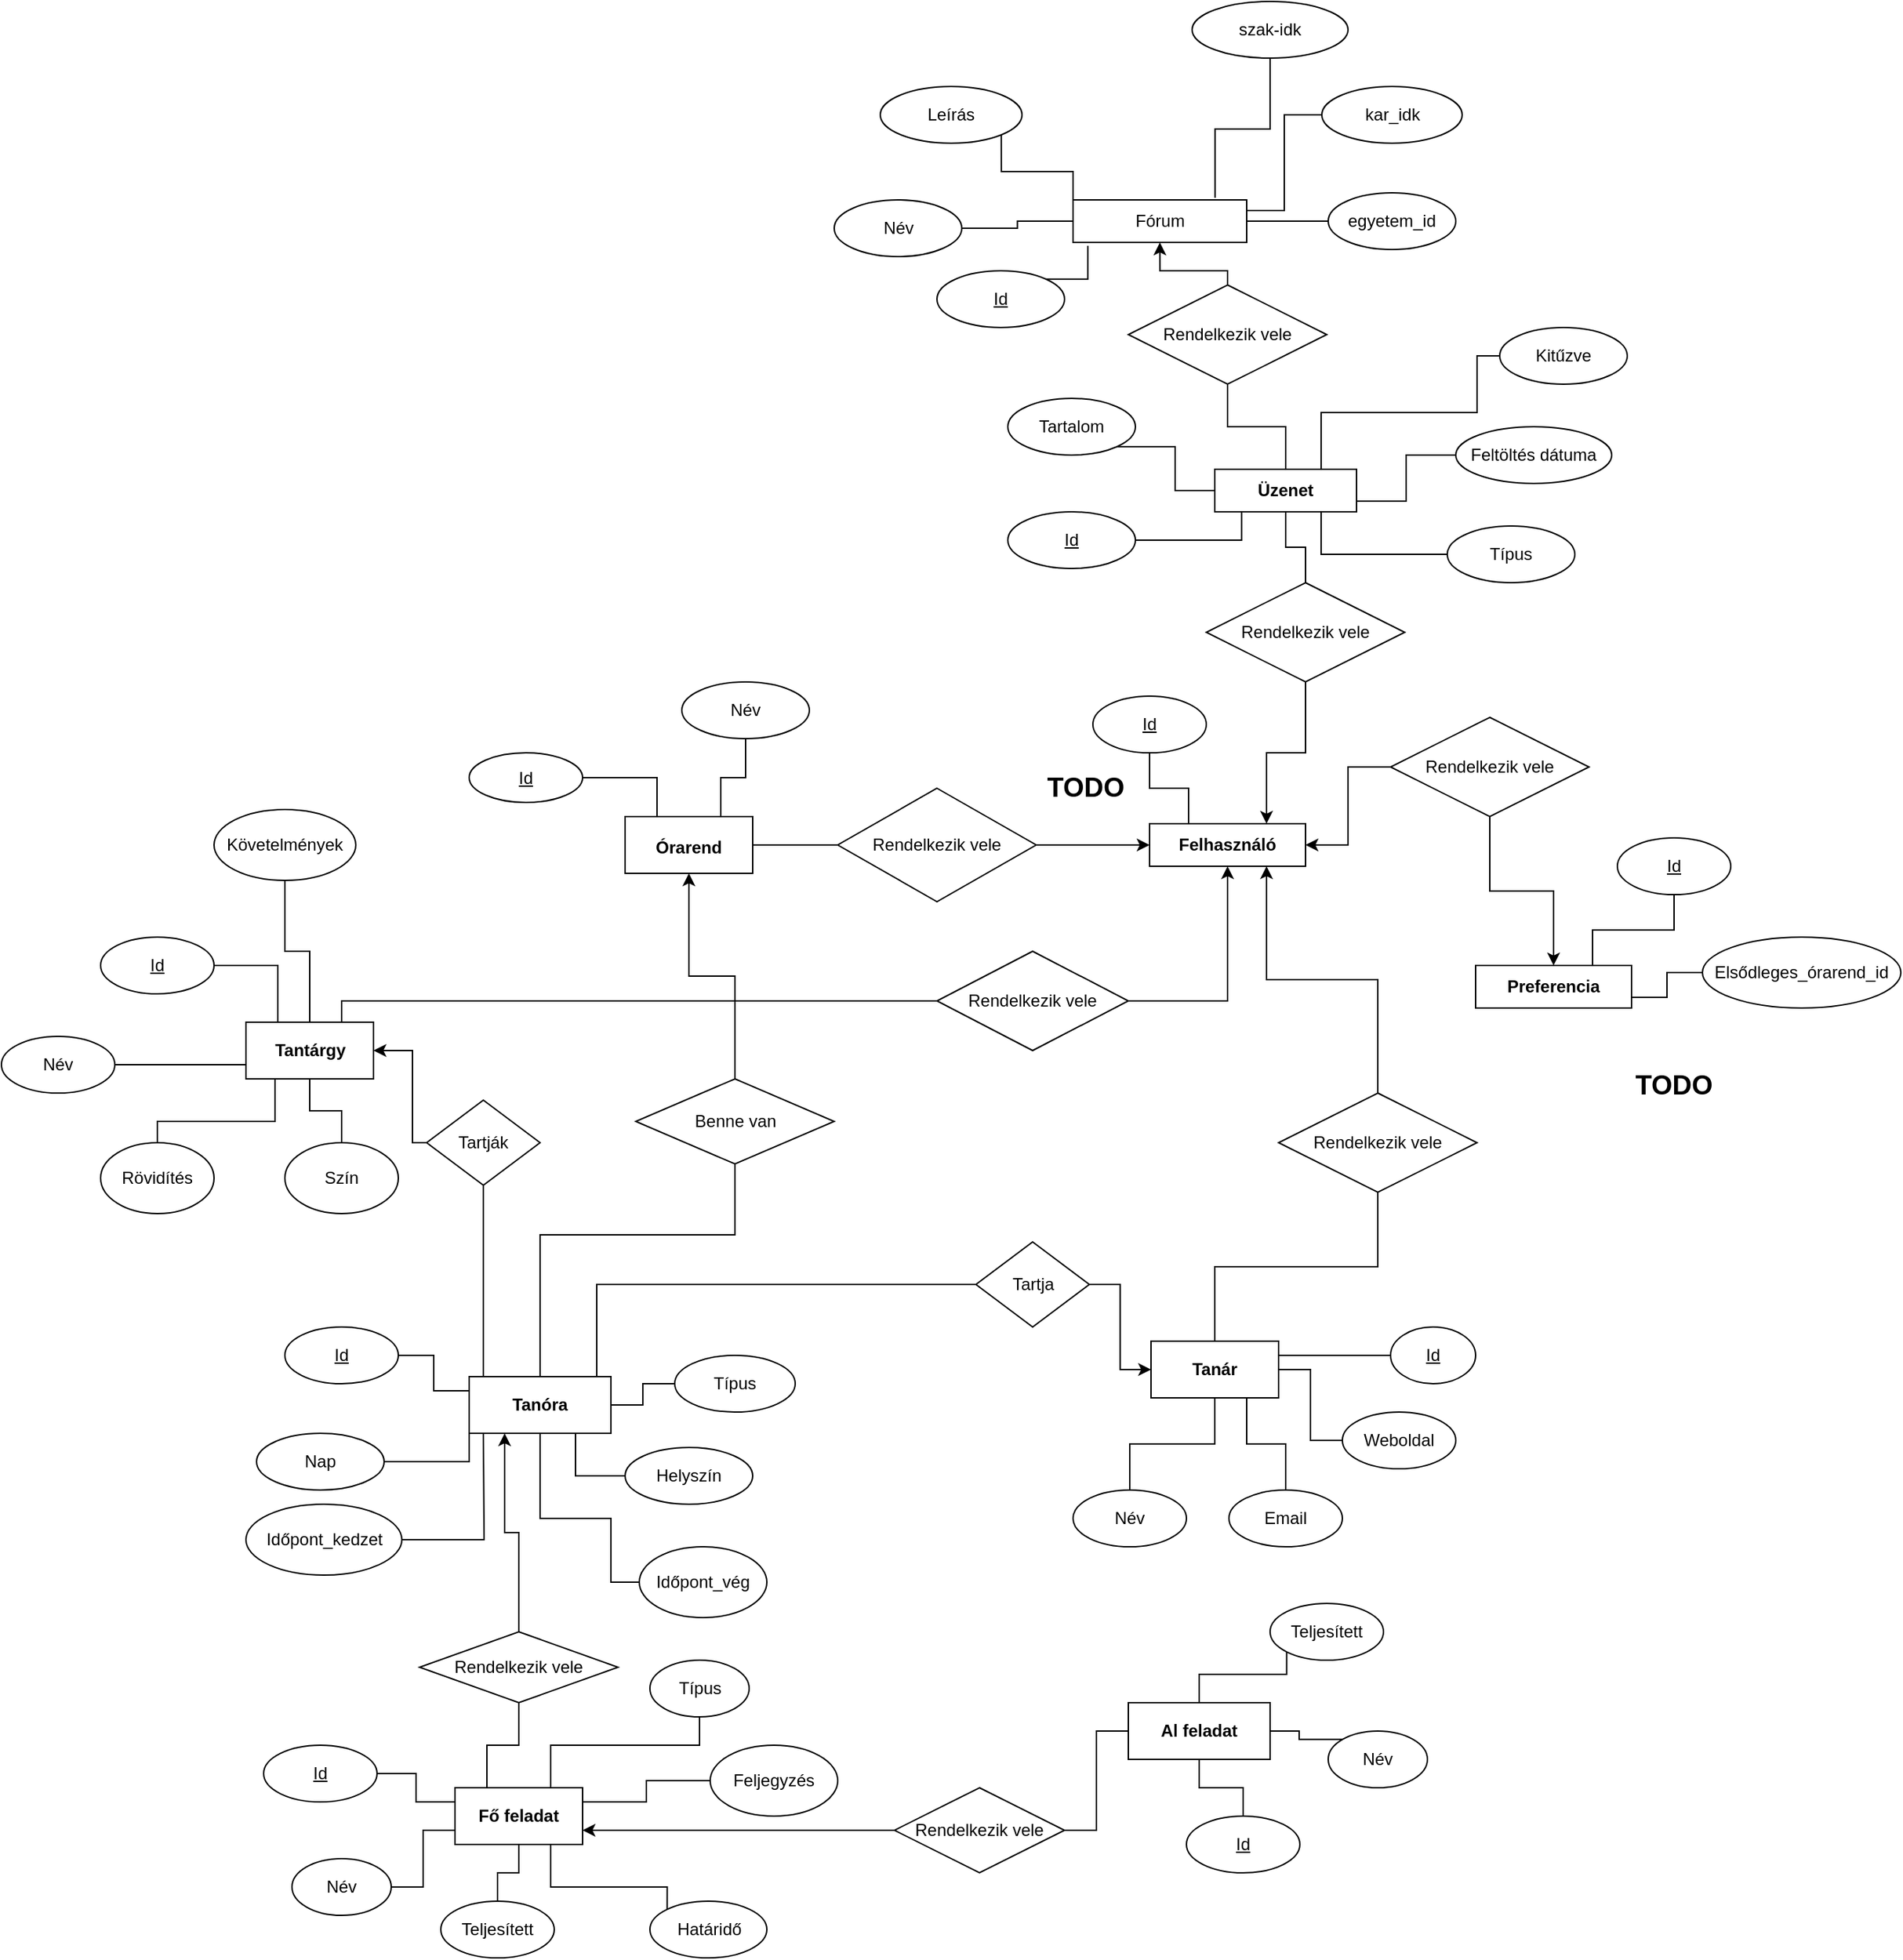 <mxfile version="20.8.21" type="device"><diagram id="lyQr6ajolO1HlflGnG5a" name="Page-1"><mxGraphModel dx="2048" dy="1798" grid="1" gridSize="10" guides="1" tooltips="1" connect="1" arrows="1" fold="1" page="1" pageScale="1" pageWidth="827" pageHeight="1169" math="0" shadow="0"><root><mxCell id="0"/><mxCell id="1" parent="0"/><mxCell id="1t0aDEcXRBmv8bOYkCO9-1" value="&lt;b&gt;Felhasználó&lt;/b&gt;" style="rounded=0;whiteSpace=wrap;html=1;" parent="1" vertex="1"><mxGeometry x="580" y="170" width="110" height="30" as="geometry"/></mxCell><mxCell id="1t0aDEcXRBmv8bOYkCO9-3" style="edgeStyle=orthogonalEdgeStyle;rounded=0;orthogonalLoop=1;jettySize=auto;html=1;entryX=0.25;entryY=0;entryDx=0;entryDy=0;endArrow=none;endFill=0;" parent="1" source="1t0aDEcXRBmv8bOYkCO9-2" target="1t0aDEcXRBmv8bOYkCO9-1" edge="1"><mxGeometry relative="1" as="geometry"/></mxCell><mxCell id="1t0aDEcXRBmv8bOYkCO9-2" value="&lt;u&gt;Id&lt;/u&gt;" style="ellipse;whiteSpace=wrap;html=1;" parent="1" vertex="1"><mxGeometry x="540" y="80" width="80" height="40" as="geometry"/></mxCell><mxCell id="1t0aDEcXRBmv8bOYkCO9-4" value="&lt;font style=&quot;font-size: 19px&quot;&gt;&lt;b&gt;TODO&lt;/b&gt;&lt;/font&gt;" style="text;html=1;strokeColor=none;fillColor=none;align=center;verticalAlign=middle;whiteSpace=wrap;rounded=0;" parent="1" vertex="1"><mxGeometry x="505" y="130" width="60" height="30" as="geometry"/></mxCell><mxCell id="1t0aDEcXRBmv8bOYkCO9-13" style="edgeStyle=orthogonalEdgeStyle;rounded=0;orthogonalLoop=1;jettySize=auto;html=1;entryX=0;entryY=0.5;entryDx=0;entryDy=0;fontSize=12;endArrow=none;endFill=0;" parent="1" source="1t0aDEcXRBmv8bOYkCO9-5" target="1t0aDEcXRBmv8bOYkCO9-9" edge="1"><mxGeometry relative="1" as="geometry"/></mxCell><mxCell id="1t0aDEcXRBmv8bOYkCO9-5" value="&lt;font style=&quot;font-size: 12px&quot;&gt;&lt;b&gt;Órarend&lt;/b&gt;&lt;/font&gt;" style="rounded=0;whiteSpace=wrap;html=1;fontSize=19;" parent="1" vertex="1"><mxGeometry x="210" y="165" width="90" height="40" as="geometry"/></mxCell><mxCell id="1t0aDEcXRBmv8bOYkCO9-11" style="edgeStyle=orthogonalEdgeStyle;rounded=0;orthogonalLoop=1;jettySize=auto;html=1;entryX=0.25;entryY=0;entryDx=0;entryDy=0;fontSize=12;endArrow=none;endFill=0;" parent="1" source="1t0aDEcXRBmv8bOYkCO9-6" target="1t0aDEcXRBmv8bOYkCO9-5" edge="1"><mxGeometry relative="1" as="geometry"/></mxCell><mxCell id="1t0aDEcXRBmv8bOYkCO9-6" value="&lt;u&gt;Id&lt;/u&gt;" style="ellipse;whiteSpace=wrap;html=1;fontSize=12;" parent="1" vertex="1"><mxGeometry x="100" y="120" width="80" height="35" as="geometry"/></mxCell><mxCell id="1t0aDEcXRBmv8bOYkCO9-12" style="edgeStyle=orthogonalEdgeStyle;rounded=0;orthogonalLoop=1;jettySize=auto;html=1;entryX=0.75;entryY=0;entryDx=0;entryDy=0;fontSize=12;endArrow=none;endFill=0;" parent="1" source="1t0aDEcXRBmv8bOYkCO9-7" target="1t0aDEcXRBmv8bOYkCO9-5" edge="1"><mxGeometry relative="1" as="geometry"/></mxCell><mxCell id="1t0aDEcXRBmv8bOYkCO9-7" value="Név" style="ellipse;whiteSpace=wrap;html=1;fontSize=12;" parent="1" vertex="1"><mxGeometry x="250" y="70" width="90" height="40" as="geometry"/></mxCell><mxCell id="1t0aDEcXRBmv8bOYkCO9-14" style="edgeStyle=orthogonalEdgeStyle;rounded=0;orthogonalLoop=1;jettySize=auto;html=1;entryX=0;entryY=0.5;entryDx=0;entryDy=0;fontSize=12;endArrow=classic;endFill=1;" parent="1" source="1t0aDEcXRBmv8bOYkCO9-9" target="1t0aDEcXRBmv8bOYkCO9-1" edge="1"><mxGeometry relative="1" as="geometry"/></mxCell><mxCell id="1t0aDEcXRBmv8bOYkCO9-9" value="Rendelkezik vele" style="rhombus;whiteSpace=wrap;html=1;fontSize=12;" parent="1" vertex="1"><mxGeometry x="360" y="145" width="140" height="80" as="geometry"/></mxCell><mxCell id="1t0aDEcXRBmv8bOYkCO9-15" value="&lt;b&gt;Preferencia&lt;/b&gt;" style="rounded=0;whiteSpace=wrap;html=1;fontSize=12;" parent="1" vertex="1"><mxGeometry x="810" y="270" width="110" height="30" as="geometry"/></mxCell><mxCell id="1t0aDEcXRBmv8bOYkCO9-19" style="edgeStyle=orthogonalEdgeStyle;rounded=0;orthogonalLoop=1;jettySize=auto;html=1;entryX=1;entryY=0.75;entryDx=0;entryDy=0;fontSize=12;endArrow=none;endFill=0;" parent="1" source="1t0aDEcXRBmv8bOYkCO9-16" target="1t0aDEcXRBmv8bOYkCO9-15" edge="1"><mxGeometry relative="1" as="geometry"/></mxCell><mxCell id="1t0aDEcXRBmv8bOYkCO9-16" value="Elsődleges_órarend_id" style="ellipse;whiteSpace=wrap;html=1;fontSize=12;" parent="1" vertex="1"><mxGeometry x="970" y="250" width="140" height="50" as="geometry"/></mxCell><mxCell id="1t0aDEcXRBmv8bOYkCO9-17" value="&lt;font style=&quot;font-size: 19px&quot;&gt;&lt;b&gt;TODO&lt;/b&gt;&lt;/font&gt;" style="text;html=1;strokeColor=none;fillColor=none;align=center;verticalAlign=middle;whiteSpace=wrap;rounded=0;" parent="1" vertex="1"><mxGeometry x="920" y="340" width="60" height="30" as="geometry"/></mxCell><mxCell id="1t0aDEcXRBmv8bOYkCO9-20" style="edgeStyle=orthogonalEdgeStyle;rounded=0;orthogonalLoop=1;jettySize=auto;html=1;entryX=1;entryY=0.5;entryDx=0;entryDy=0;fontSize=12;endArrow=classic;endFill=1;" parent="1" source="1t0aDEcXRBmv8bOYkCO9-18" target="1t0aDEcXRBmv8bOYkCO9-1" edge="1"><mxGeometry relative="1" as="geometry"/></mxCell><mxCell id="1t0aDEcXRBmv8bOYkCO9-21" style="edgeStyle=orthogonalEdgeStyle;rounded=0;orthogonalLoop=1;jettySize=auto;html=1;fontSize=12;endArrow=classic;endFill=1;" parent="1" source="1t0aDEcXRBmv8bOYkCO9-18" target="1t0aDEcXRBmv8bOYkCO9-15" edge="1"><mxGeometry relative="1" as="geometry"/></mxCell><mxCell id="1t0aDEcXRBmv8bOYkCO9-18" value="Rendelkezik vele" style="rhombus;whiteSpace=wrap;html=1;fontSize=12;" parent="1" vertex="1"><mxGeometry x="750" y="95" width="140" height="70" as="geometry"/></mxCell><mxCell id="1t0aDEcXRBmv8bOYkCO9-34" style="edgeStyle=orthogonalEdgeStyle;rounded=0;orthogonalLoop=1;jettySize=auto;html=1;entryX=0;entryY=0.5;entryDx=0;entryDy=0;fontSize=12;endArrow=none;endFill=0;exitX=0.75;exitY=0;exitDx=0;exitDy=0;" parent="1" source="1t0aDEcXRBmv8bOYkCO9-22" target="1t0aDEcXRBmv8bOYkCO9-33" edge="1"><mxGeometry relative="1" as="geometry"><Array as="points"><mxPoint x="10" y="295"/></Array></mxGeometry></mxCell><mxCell id="1t0aDEcXRBmv8bOYkCO9-22" value="&lt;b&gt;Tantárgy&lt;/b&gt;" style="rounded=0;whiteSpace=wrap;html=1;fontSize=12;" parent="1" vertex="1"><mxGeometry x="-57.5" y="310" width="90" height="40" as="geometry"/></mxCell><mxCell id="1t0aDEcXRBmv8bOYkCO9-32" style="edgeStyle=orthogonalEdgeStyle;rounded=0;orthogonalLoop=1;jettySize=auto;html=1;entryX=0.25;entryY=0;entryDx=0;entryDy=0;fontSize=12;endArrow=none;endFill=0;" parent="1" source="1t0aDEcXRBmv8bOYkCO9-23" target="1t0aDEcXRBmv8bOYkCO9-22" edge="1"><mxGeometry relative="1" as="geometry"/></mxCell><mxCell id="1t0aDEcXRBmv8bOYkCO9-23" value="&lt;u&gt;Id&lt;/u&gt;" style="ellipse;whiteSpace=wrap;html=1;fontSize=12;" parent="1" vertex="1"><mxGeometry x="-160" y="250" width="80" height="40" as="geometry"/></mxCell><mxCell id="1t0aDEcXRBmv8bOYkCO9-25" style="edgeStyle=orthogonalEdgeStyle;rounded=0;orthogonalLoop=1;jettySize=auto;html=1;entryX=0.75;entryY=0;entryDx=0;entryDy=0;fontSize=12;endArrow=none;endFill=0;" parent="1" source="1t0aDEcXRBmv8bOYkCO9-24" target="1t0aDEcXRBmv8bOYkCO9-15" edge="1"><mxGeometry relative="1" as="geometry"/></mxCell><mxCell id="1t0aDEcXRBmv8bOYkCO9-24" value="&lt;u&gt;Id&lt;/u&gt;" style="ellipse;whiteSpace=wrap;html=1;fontSize=12;" parent="1" vertex="1"><mxGeometry x="910" y="180" width="80" height="40" as="geometry"/></mxCell><mxCell id="1t0aDEcXRBmv8bOYkCO9-31" style="edgeStyle=orthogonalEdgeStyle;rounded=0;orthogonalLoop=1;jettySize=auto;html=1;entryX=0;entryY=0.75;entryDx=0;entryDy=0;fontSize=12;endArrow=none;endFill=0;" parent="1" source="1t0aDEcXRBmv8bOYkCO9-26" target="1t0aDEcXRBmv8bOYkCO9-22" edge="1"><mxGeometry relative="1" as="geometry"/></mxCell><mxCell id="1t0aDEcXRBmv8bOYkCO9-26" value="Név" style="ellipse;whiteSpace=wrap;html=1;fontSize=12;" parent="1" vertex="1"><mxGeometry x="-230" y="320" width="80" height="40" as="geometry"/></mxCell><mxCell id="1t0aDEcXRBmv8bOYkCO9-30" style="edgeStyle=orthogonalEdgeStyle;rounded=0;orthogonalLoop=1;jettySize=auto;html=1;entryX=0.25;entryY=1;entryDx=0;entryDy=0;fontSize=12;endArrow=none;endFill=0;" parent="1" source="1t0aDEcXRBmv8bOYkCO9-27" target="1t0aDEcXRBmv8bOYkCO9-22" edge="1"><mxGeometry relative="1" as="geometry"><Array as="points"><mxPoint x="-37" y="380"/></Array></mxGeometry></mxCell><mxCell id="1t0aDEcXRBmv8bOYkCO9-27" value="Rövidítés" style="ellipse;whiteSpace=wrap;html=1;fontSize=12;" parent="1" vertex="1"><mxGeometry x="-160" y="395" width="80" height="50" as="geometry"/></mxCell><mxCell id="1t0aDEcXRBmv8bOYkCO9-29" style="edgeStyle=orthogonalEdgeStyle;rounded=0;orthogonalLoop=1;jettySize=auto;html=1;entryX=0.5;entryY=1;entryDx=0;entryDy=0;fontSize=12;endArrow=none;endFill=0;" parent="1" source="1t0aDEcXRBmv8bOYkCO9-28" target="1t0aDEcXRBmv8bOYkCO9-22" edge="1"><mxGeometry relative="1" as="geometry"/></mxCell><mxCell id="1t0aDEcXRBmv8bOYkCO9-28" value="Szín" style="ellipse;whiteSpace=wrap;html=1;fontSize=12;" parent="1" vertex="1"><mxGeometry x="-30" y="395" width="80" height="50" as="geometry"/></mxCell><mxCell id="1t0aDEcXRBmv8bOYkCO9-35" style="edgeStyle=orthogonalEdgeStyle;rounded=0;orthogonalLoop=1;jettySize=auto;html=1;entryX=0.5;entryY=1;entryDx=0;entryDy=0;fontSize=12;endArrow=classic;endFill=1;" parent="1" source="1t0aDEcXRBmv8bOYkCO9-33" target="1t0aDEcXRBmv8bOYkCO9-1" edge="1"><mxGeometry relative="1" as="geometry"/></mxCell><mxCell id="1t0aDEcXRBmv8bOYkCO9-33" value="Rendelkezik vele" style="rhombus;whiteSpace=wrap;html=1;fontSize=12;" parent="1" vertex="1"><mxGeometry x="430" y="260" width="135" height="70" as="geometry"/></mxCell><mxCell id="1t0aDEcXRBmv8bOYkCO9-36" value="&lt;b&gt;Tanár&lt;/b&gt;" style="rounded=0;whiteSpace=wrap;html=1;fontSize=12;" parent="1" vertex="1"><mxGeometry x="581" y="535" width="90" height="40" as="geometry"/></mxCell><mxCell id="1t0aDEcXRBmv8bOYkCO9-45" style="edgeStyle=orthogonalEdgeStyle;rounded=0;orthogonalLoop=1;jettySize=auto;html=1;entryX=1;entryY=0.25;entryDx=0;entryDy=0;fontSize=12;endArrow=none;endFill=0;exitX=0;exitY=0.5;exitDx=0;exitDy=0;" parent="1" source="1t0aDEcXRBmv8bOYkCO9-37" target="1t0aDEcXRBmv8bOYkCO9-36" edge="1"><mxGeometry relative="1" as="geometry"><Array as="points"><mxPoint x="750" y="545"/></Array></mxGeometry></mxCell><mxCell id="1t0aDEcXRBmv8bOYkCO9-37" value="&lt;u&gt;Id&lt;/u&gt;" style="ellipse;whiteSpace=wrap;html=1;fontSize=12;" parent="1" vertex="1"><mxGeometry x="750" y="525" width="60" height="40" as="geometry"/></mxCell><mxCell id="1t0aDEcXRBmv8bOYkCO9-38" style="edgeStyle=orthogonalEdgeStyle;rounded=0;orthogonalLoop=1;jettySize=auto;html=1;exitX=0.5;exitY=1;exitDx=0;exitDy=0;fontSize=12;endArrow=none;endFill=0;" parent="1" source="1t0aDEcXRBmv8bOYkCO9-37" target="1t0aDEcXRBmv8bOYkCO9-37" edge="1"><mxGeometry relative="1" as="geometry"/></mxCell><mxCell id="1t0aDEcXRBmv8bOYkCO9-44" style="edgeStyle=orthogonalEdgeStyle;rounded=0;orthogonalLoop=1;jettySize=auto;html=1;entryX=0.5;entryY=1;entryDx=0;entryDy=0;fontSize=12;endArrow=none;endFill=0;" parent="1" source="1t0aDEcXRBmv8bOYkCO9-39" target="1t0aDEcXRBmv8bOYkCO9-36" edge="1"><mxGeometry relative="1" as="geometry"/></mxCell><mxCell id="1t0aDEcXRBmv8bOYkCO9-39" value="Név" style="ellipse;whiteSpace=wrap;html=1;fontSize=12;" parent="1" vertex="1"><mxGeometry x="526" y="640" width="80" height="40" as="geometry"/></mxCell><mxCell id="1t0aDEcXRBmv8bOYkCO9-43" style="edgeStyle=orthogonalEdgeStyle;rounded=0;orthogonalLoop=1;jettySize=auto;html=1;entryX=0.75;entryY=1;entryDx=0;entryDy=0;fontSize=12;endArrow=none;endFill=0;" parent="1" source="1t0aDEcXRBmv8bOYkCO9-40" target="1t0aDEcXRBmv8bOYkCO9-36" edge="1"><mxGeometry relative="1" as="geometry"/></mxCell><mxCell id="1t0aDEcXRBmv8bOYkCO9-40" value="Email" style="ellipse;whiteSpace=wrap;html=1;fontSize=12;" parent="1" vertex="1"><mxGeometry x="636" y="640" width="80" height="40" as="geometry"/></mxCell><mxCell id="1t0aDEcXRBmv8bOYkCO9-42" style="edgeStyle=orthogonalEdgeStyle;rounded=0;orthogonalLoop=1;jettySize=auto;html=1;entryX=1;entryY=0.5;entryDx=0;entryDy=0;fontSize=12;endArrow=none;endFill=0;" parent="1" source="1t0aDEcXRBmv8bOYkCO9-41" target="1t0aDEcXRBmv8bOYkCO9-36" edge="1"><mxGeometry relative="1" as="geometry"/></mxCell><mxCell id="1t0aDEcXRBmv8bOYkCO9-41" value="Weboldal" style="ellipse;whiteSpace=wrap;html=1;fontSize=12;" parent="1" vertex="1"><mxGeometry x="716" y="585" width="80" height="40" as="geometry"/></mxCell><mxCell id="1t0aDEcXRBmv8bOYkCO9-48" style="edgeStyle=orthogonalEdgeStyle;rounded=0;orthogonalLoop=1;jettySize=auto;html=1;entryX=0.5;entryY=0;entryDx=0;entryDy=0;fontSize=12;endArrow=none;endFill=0;" parent="1" source="1t0aDEcXRBmv8bOYkCO9-46" target="1t0aDEcXRBmv8bOYkCO9-36" edge="1"><mxGeometry relative="1" as="geometry"/></mxCell><mxCell id="1t0aDEcXRBmv8bOYkCO9-49" style="edgeStyle=orthogonalEdgeStyle;rounded=0;orthogonalLoop=1;jettySize=auto;html=1;entryX=0.75;entryY=1;entryDx=0;entryDy=0;fontSize=12;endArrow=classic;endFill=1;" parent="1" source="1t0aDEcXRBmv8bOYkCO9-46" target="1t0aDEcXRBmv8bOYkCO9-1" edge="1"><mxGeometry relative="1" as="geometry"/></mxCell><mxCell id="1t0aDEcXRBmv8bOYkCO9-46" value="Rendelkezik vele" style="rhombus;whiteSpace=wrap;html=1;fontSize=12;" parent="1" vertex="1"><mxGeometry x="671" y="360" width="140" height="70" as="geometry"/></mxCell><mxCell id="1t0aDEcXRBmv8bOYkCO9-66" style="edgeStyle=orthogonalEdgeStyle;rounded=0;orthogonalLoop=1;jettySize=auto;html=1;entryX=0;entryY=0.5;entryDx=0;entryDy=0;fontSize=12;endArrow=none;endFill=0;startArrow=none;startFill=0;" parent="1" target="1t0aDEcXRBmv8bOYkCO9-65" edge="1"><mxGeometry relative="1" as="geometry"><mxPoint x="190" y="560" as="sourcePoint"/><Array as="points"><mxPoint x="190" y="495"/></Array></mxGeometry></mxCell><mxCell id="1t0aDEcXRBmv8bOYkCO9-68" style="edgeStyle=orthogonalEdgeStyle;rounded=0;orthogonalLoop=1;jettySize=auto;html=1;exitX=0.25;exitY=0;exitDx=0;exitDy=0;entryX=0.5;entryY=1;entryDx=0;entryDy=0;fontSize=12;startArrow=none;startFill=0;endArrow=none;endFill=0;" parent="1" source="1t0aDEcXRBmv8bOYkCO9-50" target="1t0aDEcXRBmv8bOYkCO9-64" edge="1"><mxGeometry relative="1" as="geometry"><Array as="points"><mxPoint x="110" y="560"/></Array></mxGeometry></mxCell><mxCell id="1t0aDEcXRBmv8bOYkCO9-71" style="edgeStyle=orthogonalEdgeStyle;rounded=0;orthogonalLoop=1;jettySize=auto;html=1;entryX=0.5;entryY=1;entryDx=0;entryDy=0;fontSize=12;startArrow=none;startFill=0;endArrow=none;endFill=0;exitX=0.5;exitY=0;exitDx=0;exitDy=0;" parent="1" source="1t0aDEcXRBmv8bOYkCO9-50" target="1t0aDEcXRBmv8bOYkCO9-70" edge="1"><mxGeometry relative="1" as="geometry"><Array as="points"><mxPoint x="150" y="460"/><mxPoint x="287" y="460"/></Array></mxGeometry></mxCell><mxCell id="1t0aDEcXRBmv8bOYkCO9-50" value="&lt;b&gt;Tanóra&lt;/b&gt;" style="rounded=0;whiteSpace=wrap;html=1;fontSize=12;" parent="1" vertex="1"><mxGeometry x="100" y="560" width="100" height="40" as="geometry"/></mxCell><mxCell id="1t0aDEcXRBmv8bOYkCO9-53" style="edgeStyle=orthogonalEdgeStyle;rounded=0;orthogonalLoop=1;jettySize=auto;html=1;entryX=0;entryY=0.25;entryDx=0;entryDy=0;fontSize=12;endArrow=none;endFill=0;" parent="1" source="1t0aDEcXRBmv8bOYkCO9-52" target="1t0aDEcXRBmv8bOYkCO9-50" edge="1"><mxGeometry relative="1" as="geometry"/></mxCell><mxCell id="1t0aDEcXRBmv8bOYkCO9-52" value="&lt;u&gt;Id&lt;/u&gt;" style="ellipse;whiteSpace=wrap;html=1;fontSize=12;" parent="1" vertex="1"><mxGeometry x="-30" y="525" width="80" height="40" as="geometry"/></mxCell><mxCell id="1t0aDEcXRBmv8bOYkCO9-63" style="edgeStyle=orthogonalEdgeStyle;rounded=0;orthogonalLoop=1;jettySize=auto;html=1;entryX=0;entryY=1;entryDx=0;entryDy=0;fontSize=12;endArrow=none;endFill=0;" parent="1" source="1t0aDEcXRBmv8bOYkCO9-54" target="1t0aDEcXRBmv8bOYkCO9-50" edge="1"><mxGeometry relative="1" as="geometry"><Array as="points"><mxPoint x="33" y="620"/><mxPoint x="100" y="620"/></Array></mxGeometry></mxCell><mxCell id="1t0aDEcXRBmv8bOYkCO9-54" value="Nap" style="ellipse;whiteSpace=wrap;html=1;fontSize=12;" parent="1" vertex="1"><mxGeometry x="-50" y="600" width="90" height="40" as="geometry"/></mxCell><mxCell id="1t0aDEcXRBmv8bOYkCO9-62" style="edgeStyle=orthogonalEdgeStyle;rounded=0;orthogonalLoop=1;jettySize=auto;html=1;fontSize=12;endArrow=none;endFill=0;" parent="1" source="1t0aDEcXRBmv8bOYkCO9-55" edge="1"><mxGeometry relative="1" as="geometry"><mxPoint x="110" y="600" as="targetPoint"/></mxGeometry></mxCell><mxCell id="1t0aDEcXRBmv8bOYkCO9-55" value="Időpont_kedzet" style="ellipse;whiteSpace=wrap;html=1;fontSize=12;" parent="1" vertex="1"><mxGeometry x="-57.5" y="650" width="110" height="50" as="geometry"/></mxCell><mxCell id="1t0aDEcXRBmv8bOYkCO9-61" style="edgeStyle=orthogonalEdgeStyle;rounded=0;orthogonalLoop=1;jettySize=auto;html=1;entryX=0.5;entryY=1;entryDx=0;entryDy=0;fontSize=12;endArrow=none;endFill=0;" parent="1" source="1t0aDEcXRBmv8bOYkCO9-56" target="1t0aDEcXRBmv8bOYkCO9-50" edge="1"><mxGeometry relative="1" as="geometry"><Array as="points"><mxPoint x="200" y="660"/><mxPoint x="150" y="660"/></Array></mxGeometry></mxCell><mxCell id="1t0aDEcXRBmv8bOYkCO9-56" value="Időpont_vég" style="ellipse;whiteSpace=wrap;html=1;fontSize=12;" parent="1" vertex="1"><mxGeometry x="220" y="680" width="90" height="50" as="geometry"/></mxCell><mxCell id="1t0aDEcXRBmv8bOYkCO9-60" style="edgeStyle=orthogonalEdgeStyle;rounded=0;orthogonalLoop=1;jettySize=auto;html=1;entryX=0.75;entryY=1;entryDx=0;entryDy=0;fontSize=12;endArrow=none;endFill=0;" parent="1" source="1t0aDEcXRBmv8bOYkCO9-57" target="1t0aDEcXRBmv8bOYkCO9-50" edge="1"><mxGeometry relative="1" as="geometry"/></mxCell><mxCell id="1t0aDEcXRBmv8bOYkCO9-57" value="Helyszín" style="ellipse;whiteSpace=wrap;html=1;fontSize=12;" parent="1" vertex="1"><mxGeometry x="210" y="610" width="90" height="40" as="geometry"/></mxCell><mxCell id="1t0aDEcXRBmv8bOYkCO9-59" style="edgeStyle=orthogonalEdgeStyle;rounded=0;orthogonalLoop=1;jettySize=auto;html=1;entryX=1;entryY=0.5;entryDx=0;entryDy=0;fontSize=12;endArrow=none;endFill=0;" parent="1" source="1t0aDEcXRBmv8bOYkCO9-58" target="1t0aDEcXRBmv8bOYkCO9-50" edge="1"><mxGeometry relative="1" as="geometry"/></mxCell><mxCell id="1t0aDEcXRBmv8bOYkCO9-58" value="Típus" style="ellipse;whiteSpace=wrap;html=1;fontSize=12;" parent="1" vertex="1"><mxGeometry x="245" y="545" width="85" height="40" as="geometry"/></mxCell><mxCell id="1t0aDEcXRBmv8bOYkCO9-69" style="edgeStyle=orthogonalEdgeStyle;rounded=0;orthogonalLoop=1;jettySize=auto;html=1;entryX=1;entryY=0.5;entryDx=0;entryDy=0;fontSize=12;startArrow=none;startFill=0;endArrow=classic;endFill=1;" parent="1" source="1t0aDEcXRBmv8bOYkCO9-64" target="1t0aDEcXRBmv8bOYkCO9-22" edge="1"><mxGeometry relative="1" as="geometry"><Array as="points"><mxPoint x="60" y="395"/><mxPoint x="60" y="330"/></Array></mxGeometry></mxCell><mxCell id="1t0aDEcXRBmv8bOYkCO9-64" value="Tartják" style="rhombus;whiteSpace=wrap;html=1;fontSize=12;" parent="1" vertex="1"><mxGeometry x="70" y="365" width="80" height="60" as="geometry"/></mxCell><mxCell id="1t0aDEcXRBmv8bOYkCO9-67" style="edgeStyle=orthogonalEdgeStyle;rounded=0;orthogonalLoop=1;jettySize=auto;html=1;entryX=0;entryY=0.5;entryDx=0;entryDy=0;fontSize=12;endArrow=classic;endFill=1;" parent="1" source="1t0aDEcXRBmv8bOYkCO9-65" target="1t0aDEcXRBmv8bOYkCO9-36" edge="1"><mxGeometry relative="1" as="geometry"/></mxCell><mxCell id="1t0aDEcXRBmv8bOYkCO9-65" value="Tartja" style="rhombus;whiteSpace=wrap;html=1;fontSize=12;" parent="1" vertex="1"><mxGeometry x="457.5" y="465" width="80" height="60" as="geometry"/></mxCell><mxCell id="1t0aDEcXRBmv8bOYkCO9-72" style="edgeStyle=orthogonalEdgeStyle;rounded=0;orthogonalLoop=1;jettySize=auto;html=1;entryX=0.5;entryY=1;entryDx=0;entryDy=0;fontSize=12;startArrow=none;startFill=0;endArrow=classic;endFill=1;" parent="1" source="1t0aDEcXRBmv8bOYkCO9-70" target="1t0aDEcXRBmv8bOYkCO9-5" edge="1"><mxGeometry relative="1" as="geometry"/></mxCell><mxCell id="1t0aDEcXRBmv8bOYkCO9-70" value="Benne van" style="rhombus;whiteSpace=wrap;html=1;fontSize=12;" parent="1" vertex="1"><mxGeometry x="217.5" y="350" width="140" height="60" as="geometry"/></mxCell><mxCell id="1t0aDEcXRBmv8bOYkCO9-74" style="edgeStyle=orthogonalEdgeStyle;rounded=0;orthogonalLoop=1;jettySize=auto;html=1;entryX=0.5;entryY=0;entryDx=0;entryDy=0;fontSize=12;startArrow=none;startFill=0;endArrow=none;endFill=0;" parent="1" source="1t0aDEcXRBmv8bOYkCO9-73" target="1t0aDEcXRBmv8bOYkCO9-22" edge="1"><mxGeometry relative="1" as="geometry"/></mxCell><mxCell id="1t0aDEcXRBmv8bOYkCO9-73" value="Követelmények" style="ellipse;whiteSpace=wrap;html=1;fontSize=12;" parent="1" vertex="1"><mxGeometry x="-80" y="160" width="100" height="50" as="geometry"/></mxCell><mxCell id="-lmhuX2OTZXR01_q9XYo-3" style="edgeStyle=orthogonalEdgeStyle;rounded=0;orthogonalLoop=1;jettySize=auto;html=1;exitX=1;exitY=0.75;exitDx=0;exitDy=0;entryX=0;entryY=0.5;entryDx=0;entryDy=0;endArrow=none;endFill=0;startArrow=classic;startFill=1;" parent="1" source="1t0aDEcXRBmv8bOYkCO9-75" target="-lmhuX2OTZXR01_q9XYo-2" edge="1"><mxGeometry relative="1" as="geometry"/></mxCell><mxCell id="1t0aDEcXRBmv8bOYkCO9-75" value="&lt;b&gt;Fő feladat&lt;/b&gt;" style="rounded=0;whiteSpace=wrap;html=1;fontSize=12;" parent="1" vertex="1"><mxGeometry x="90" y="850" width="90" height="40" as="geometry"/></mxCell><mxCell id="1t0aDEcXRBmv8bOYkCO9-85" style="edgeStyle=orthogonalEdgeStyle;rounded=0;orthogonalLoop=1;jettySize=auto;html=1;entryX=0;entryY=0.75;entryDx=0;entryDy=0;fontSize=12;startArrow=none;startFill=0;endArrow=none;endFill=0;" parent="1" source="1t0aDEcXRBmv8bOYkCO9-76" target="1t0aDEcXRBmv8bOYkCO9-75" edge="1"><mxGeometry relative="1" as="geometry"/></mxCell><mxCell id="1t0aDEcXRBmv8bOYkCO9-76" value="Név" style="ellipse;whiteSpace=wrap;html=1;fontSize=12;" parent="1" vertex="1"><mxGeometry x="-25" y="900" width="70" height="40" as="geometry"/></mxCell><mxCell id="1t0aDEcXRBmv8bOYkCO9-84" style="edgeStyle=orthogonalEdgeStyle;rounded=0;orthogonalLoop=1;jettySize=auto;html=1;entryX=0;entryY=0.25;entryDx=0;entryDy=0;fontSize=12;startArrow=none;startFill=0;endArrow=none;endFill=0;" parent="1" source="1t0aDEcXRBmv8bOYkCO9-77" target="1t0aDEcXRBmv8bOYkCO9-75" edge="1"><mxGeometry relative="1" as="geometry"/></mxCell><mxCell id="1t0aDEcXRBmv8bOYkCO9-77" value="&lt;u&gt;Id&lt;/u&gt;" style="ellipse;whiteSpace=wrap;html=1;fontSize=12;" parent="1" vertex="1"><mxGeometry x="-45" y="820" width="80" height="40" as="geometry"/></mxCell><mxCell id="1t0aDEcXRBmv8bOYkCO9-78" value="Típus" style="ellipse;whiteSpace=wrap;html=1;fontSize=12;" parent="1" vertex="1"><mxGeometry x="227.5" y="760" width="70" height="40" as="geometry"/></mxCell><mxCell id="1t0aDEcXRBmv8bOYkCO9-79" value="Határidő" style="ellipse;whiteSpace=wrap;html=1;fontSize=12;" parent="1" vertex="1"><mxGeometry x="227.5" y="930" width="82.5" height="40" as="geometry"/></mxCell><mxCell id="1t0aDEcXRBmv8bOYkCO9-80" value="Feljegyzés" style="ellipse;whiteSpace=wrap;html=1;fontSize=12;" parent="1" vertex="1"><mxGeometry x="270" y="820" width="90" height="50" as="geometry"/></mxCell><mxCell id="1t0aDEcXRBmv8bOYkCO9-82" style="edgeStyle=orthogonalEdgeStyle;rounded=0;orthogonalLoop=1;jettySize=auto;html=1;entryX=0.25;entryY=1;entryDx=0;entryDy=0;fontSize=12;startArrow=none;startFill=0;endArrow=classic;endFill=1;" parent="1" source="1t0aDEcXRBmv8bOYkCO9-81" target="1t0aDEcXRBmv8bOYkCO9-50" edge="1"><mxGeometry relative="1" as="geometry"/></mxCell><mxCell id="1t0aDEcXRBmv8bOYkCO9-83" style="edgeStyle=orthogonalEdgeStyle;rounded=0;orthogonalLoop=1;jettySize=auto;html=1;entryX=0.25;entryY=0;entryDx=0;entryDy=0;fontSize=12;startArrow=none;startFill=0;endArrow=none;endFill=0;" parent="1" source="1t0aDEcXRBmv8bOYkCO9-81" target="1t0aDEcXRBmv8bOYkCO9-75" edge="1"><mxGeometry relative="1" as="geometry"/></mxCell><mxCell id="1t0aDEcXRBmv8bOYkCO9-81" value="Rendelkezik vele" style="rhombus;whiteSpace=wrap;html=1;fontSize=12;" parent="1" vertex="1"><mxGeometry x="65" y="740" width="140" height="50" as="geometry"/></mxCell><mxCell id="WRsTTmtm5DJ7jksjZet--3" style="edgeStyle=orthogonalEdgeStyle;rounded=0;orthogonalLoop=1;jettySize=auto;html=1;exitX=0;exitY=0;exitDx=0;exitDy=0;entryX=0.75;entryY=1;entryDx=0;entryDy=0;endArrow=none;endFill=0;" parent="1" source="1t0aDEcXRBmv8bOYkCO9-79" target="1t0aDEcXRBmv8bOYkCO9-75" edge="1"><mxGeometry relative="1" as="geometry"><mxPoint x="275.5" y="885" as="sourcePoint"/><Array as="points"><mxPoint x="240" y="920"/><mxPoint x="158" y="920"/></Array></mxGeometry></mxCell><mxCell id="WRsTTmtm5DJ7jksjZet--4" style="edgeStyle=orthogonalEdgeStyle;rounded=0;orthogonalLoop=1;jettySize=auto;html=1;entryX=0;entryY=0.5;entryDx=0;entryDy=0;endArrow=none;endFill=0;exitX=1;exitY=0.5;exitDx=0;exitDy=0;" parent="1" source="-lmhuX2OTZXR01_q9XYo-2" target="WRsTTmtm5DJ7jksjZet--2" edge="1"><mxGeometry relative="1" as="geometry"><mxPoint x="460" y="870" as="sourcePoint"/></mxGeometry></mxCell><mxCell id="WRsTTmtm5DJ7jksjZet--5" style="edgeStyle=orthogonalEdgeStyle;rounded=0;orthogonalLoop=1;jettySize=auto;html=1;exitX=0.75;exitY=0;exitDx=0;exitDy=0;entryX=0.5;entryY=1;entryDx=0;entryDy=0;endArrow=none;endFill=0;" parent="1" source="1t0aDEcXRBmv8bOYkCO9-75" target="1t0aDEcXRBmv8bOYkCO9-78" edge="1"><mxGeometry relative="1" as="geometry"><Array as="points"><mxPoint x="158" y="820"/><mxPoint x="263" y="820"/></Array></mxGeometry></mxCell><mxCell id="WRsTTmtm5DJ7jksjZet--6" style="edgeStyle=orthogonalEdgeStyle;rounded=0;orthogonalLoop=1;jettySize=auto;html=1;exitX=1;exitY=0.25;exitDx=0;exitDy=0;entryX=0;entryY=0.5;entryDx=0;entryDy=0;endArrow=none;endFill=0;" parent="1" source="1t0aDEcXRBmv8bOYkCO9-75" target="1t0aDEcXRBmv8bOYkCO9-80" edge="1"><mxGeometry relative="1" as="geometry"/></mxCell><mxCell id="WRsTTmtm5DJ7jksjZet--2" value="&lt;b&gt;Al feladat&lt;br&gt;&lt;/b&gt;" style="rounded=0;whiteSpace=wrap;html=1;" parent="1" vertex="1"><mxGeometry x="565" y="790" width="100" height="40" as="geometry"/></mxCell><mxCell id="WRsTTmtm5DJ7jksjZet--9" style="edgeStyle=orthogonalEdgeStyle;rounded=0;orthogonalLoop=1;jettySize=auto;html=1;exitX=0.5;exitY=0;exitDx=0;exitDy=0;entryX=0.5;entryY=1;entryDx=0;entryDy=0;endArrow=none;endFill=0;" parent="1" source="WRsTTmtm5DJ7jksjZet--8" target="1t0aDEcXRBmv8bOYkCO9-75" edge="1"><mxGeometry relative="1" as="geometry"/></mxCell><mxCell id="WRsTTmtm5DJ7jksjZet--8" value="Teljesített" style="ellipse;whiteSpace=wrap;html=1;" parent="1" vertex="1"><mxGeometry x="80" y="930" width="80" height="40" as="geometry"/></mxCell><mxCell id="-lmhuX2OTZXR01_q9XYo-2" value="Rendelkezik vele" style="rhombus;whiteSpace=wrap;html=1;" parent="1" vertex="1"><mxGeometry x="400" y="850" width="120" height="60" as="geometry"/></mxCell><mxCell id="-lmhuX2OTZXR01_q9XYo-9" style="edgeStyle=orthogonalEdgeStyle;rounded=0;orthogonalLoop=1;jettySize=auto;html=1;exitX=0.5;exitY=0;exitDx=0;exitDy=0;entryX=0.5;entryY=1;entryDx=0;entryDy=0;endArrow=none;endFill=0;" parent="1" source="-lmhuX2OTZXR01_q9XYo-4" target="WRsTTmtm5DJ7jksjZet--2" edge="1"><mxGeometry relative="1" as="geometry"/></mxCell><mxCell id="-lmhuX2OTZXR01_q9XYo-4" value="&lt;u&gt;Id&lt;/u&gt;" style="ellipse;whiteSpace=wrap;html=1;fontSize=12;" parent="1" vertex="1"><mxGeometry x="606" y="870" width="80" height="40" as="geometry"/></mxCell><mxCell id="-lmhuX2OTZXR01_q9XYo-8" style="edgeStyle=orthogonalEdgeStyle;rounded=0;orthogonalLoop=1;jettySize=auto;html=1;exitX=0;exitY=0;exitDx=0;exitDy=0;entryX=1;entryY=0.5;entryDx=0;entryDy=0;endArrow=none;endFill=0;" parent="1" source="-lmhuX2OTZXR01_q9XYo-5" target="WRsTTmtm5DJ7jksjZet--2" edge="1"><mxGeometry relative="1" as="geometry"/></mxCell><mxCell id="-lmhuX2OTZXR01_q9XYo-5" value="Név" style="ellipse;whiteSpace=wrap;html=1;fontSize=12;" parent="1" vertex="1"><mxGeometry x="706" y="810" width="70" height="40" as="geometry"/></mxCell><mxCell id="-lmhuX2OTZXR01_q9XYo-7" style="edgeStyle=orthogonalEdgeStyle;rounded=0;orthogonalLoop=1;jettySize=auto;html=1;exitX=0;exitY=1;exitDx=0;exitDy=0;entryX=0.5;entryY=0;entryDx=0;entryDy=0;endArrow=none;endFill=0;" parent="1" source="-lmhuX2OTZXR01_q9XYo-6" target="WRsTTmtm5DJ7jksjZet--2" edge="1"><mxGeometry relative="1" as="geometry"><Array as="points"><mxPoint x="677" y="770"/><mxPoint x="615" y="770"/></Array></mxGeometry></mxCell><mxCell id="-lmhuX2OTZXR01_q9XYo-6" value="Teljesített" style="ellipse;whiteSpace=wrap;html=1;" parent="1" vertex="1"><mxGeometry x="665" y="720" width="80" height="40" as="geometry"/></mxCell><mxCell id="jVqVRggVr9txsvHLUj3p-1" value="&lt;b&gt;Üzenet&lt;/b&gt;" style="rounded=0;whiteSpace=wrap;html=1;" vertex="1" parent="1"><mxGeometry x="626" y="-80" width="100" height="30" as="geometry"/></mxCell><mxCell id="jVqVRggVr9txsvHLUj3p-3" style="edgeStyle=orthogonalEdgeStyle;rounded=0;orthogonalLoop=1;jettySize=auto;html=1;exitX=0.5;exitY=1;exitDx=0;exitDy=0;entryX=0.75;entryY=0;entryDx=0;entryDy=0;endArrow=classic;endFill=1;" edge="1" parent="1" source="jVqVRggVr9txsvHLUj3p-2" target="1t0aDEcXRBmv8bOYkCO9-1"><mxGeometry relative="1" as="geometry"/></mxCell><mxCell id="jVqVRggVr9txsvHLUj3p-4" style="edgeStyle=orthogonalEdgeStyle;rounded=0;orthogonalLoop=1;jettySize=auto;html=1;entryX=0.5;entryY=1;entryDx=0;entryDy=0;endArrow=none;endFill=0;" edge="1" parent="1" source="jVqVRggVr9txsvHLUj3p-2" target="jVqVRggVr9txsvHLUj3p-1"><mxGeometry relative="1" as="geometry"/></mxCell><mxCell id="jVqVRggVr9txsvHLUj3p-2" value="Rendelkezik vele" style="rhombus;whiteSpace=wrap;html=1;fontSize=12;" vertex="1" parent="1"><mxGeometry x="620" width="140" height="70" as="geometry"/></mxCell><mxCell id="jVqVRggVr9txsvHLUj3p-13" style="edgeStyle=orthogonalEdgeStyle;rounded=0;orthogonalLoop=1;jettySize=auto;html=1;exitX=1;exitY=0.5;exitDx=0;exitDy=0;entryX=0.189;entryY=0.996;entryDx=0;entryDy=0;entryPerimeter=0;endArrow=none;endFill=0;" edge="1" parent="1" source="jVqVRggVr9txsvHLUj3p-5" target="jVqVRggVr9txsvHLUj3p-1"><mxGeometry relative="1" as="geometry"/></mxCell><mxCell id="jVqVRggVr9txsvHLUj3p-5" value="&lt;u&gt;Id&lt;/u&gt;" style="ellipse;whiteSpace=wrap;html=1;fontSize=12;" vertex="1" parent="1"><mxGeometry x="480" y="-50" width="90" height="40" as="geometry"/></mxCell><mxCell id="jVqVRggVr9txsvHLUj3p-12" style="edgeStyle=orthogonalEdgeStyle;rounded=0;orthogonalLoop=1;jettySize=auto;html=1;exitX=1;exitY=1;exitDx=0;exitDy=0;entryX=0;entryY=0.5;entryDx=0;entryDy=0;endArrow=none;endFill=0;" edge="1" parent="1" source="jVqVRggVr9txsvHLUj3p-7" target="jVqVRggVr9txsvHLUj3p-1"><mxGeometry relative="1" as="geometry"/></mxCell><mxCell id="jVqVRggVr9txsvHLUj3p-7" value="Tartalom" style="ellipse;whiteSpace=wrap;html=1;fontSize=12;" vertex="1" parent="1"><mxGeometry x="480" y="-130" width="90" height="40" as="geometry"/></mxCell><mxCell id="jVqVRggVr9txsvHLUj3p-14" style="edgeStyle=orthogonalEdgeStyle;rounded=0;orthogonalLoop=1;jettySize=auto;html=1;exitX=0;exitY=0.5;exitDx=0;exitDy=0;entryX=0.75;entryY=1;entryDx=0;entryDy=0;endArrow=none;endFill=0;" edge="1" parent="1" source="jVqVRggVr9txsvHLUj3p-9" target="jVqVRggVr9txsvHLUj3p-1"><mxGeometry relative="1" as="geometry"/></mxCell><mxCell id="jVqVRggVr9txsvHLUj3p-9" value="Típus" style="ellipse;whiteSpace=wrap;html=1;fontSize=12;" vertex="1" parent="1"><mxGeometry x="790" y="-40" width="90" height="40" as="geometry"/></mxCell><mxCell id="jVqVRggVr9txsvHLUj3p-15" style="edgeStyle=orthogonalEdgeStyle;rounded=0;orthogonalLoop=1;jettySize=auto;html=1;exitX=0;exitY=0.5;exitDx=0;exitDy=0;entryX=1;entryY=0.75;entryDx=0;entryDy=0;endArrow=none;endFill=0;" edge="1" parent="1" source="jVqVRggVr9txsvHLUj3p-10" target="jVqVRggVr9txsvHLUj3p-1"><mxGeometry relative="1" as="geometry"/></mxCell><mxCell id="jVqVRggVr9txsvHLUj3p-10" value="Feltöltés dátuma" style="ellipse;whiteSpace=wrap;html=1;fontSize=12;" vertex="1" parent="1"><mxGeometry x="796" y="-110" width="110" height="40" as="geometry"/></mxCell><mxCell id="jVqVRggVr9txsvHLUj3p-16" style="edgeStyle=orthogonalEdgeStyle;rounded=0;orthogonalLoop=1;jettySize=auto;html=1;exitX=0;exitY=0.5;exitDx=0;exitDy=0;entryX=0.75;entryY=0;entryDx=0;entryDy=0;endArrow=none;endFill=0;" edge="1" parent="1" source="jVqVRggVr9txsvHLUj3p-11" target="jVqVRggVr9txsvHLUj3p-1"><mxGeometry relative="1" as="geometry"><Array as="points"><mxPoint x="811" y="-120"/><mxPoint x="701" y="-120"/></Array></mxGeometry></mxCell><mxCell id="jVqVRggVr9txsvHLUj3p-11" value="Kitűzve" style="ellipse;whiteSpace=wrap;html=1;fontSize=12;" vertex="1" parent="1"><mxGeometry x="827" y="-180" width="90" height="40" as="geometry"/></mxCell><mxCell id="jVqVRggVr9txsvHLUj3p-17" value="Fórum" style="rounded=0;whiteSpace=wrap;html=1;" vertex="1" parent="1"><mxGeometry x="526" y="-270" width="122.5" height="30" as="geometry"/></mxCell><mxCell id="jVqVRggVr9txsvHLUj3p-24" style="edgeStyle=orthogonalEdgeStyle;rounded=0;orthogonalLoop=1;jettySize=auto;html=1;entryX=0;entryY=0.5;entryDx=0;entryDy=0;startArrow=none;startFill=0;endArrow=none;endFill=0;" edge="1" parent="1" source="jVqVRggVr9txsvHLUj3p-18" target="jVqVRggVr9txsvHLUj3p-17"><mxGeometry relative="1" as="geometry"/></mxCell><mxCell id="jVqVRggVr9txsvHLUj3p-18" value="Név" style="ellipse;whiteSpace=wrap;html=1;" vertex="1" parent="1"><mxGeometry x="357.5" y="-270" width="90" height="40" as="geometry"/></mxCell><mxCell id="jVqVRggVr9txsvHLUj3p-23" style="edgeStyle=orthogonalEdgeStyle;rounded=0;orthogonalLoop=1;jettySize=auto;html=1;exitX=1;exitY=0;exitDx=0;exitDy=0;entryX=0.085;entryY=1.078;entryDx=0;entryDy=0;entryPerimeter=0;startArrow=none;startFill=0;endArrow=none;endFill=0;" edge="1" parent="1" source="jVqVRggVr9txsvHLUj3p-19" target="jVqVRggVr9txsvHLUj3p-17"><mxGeometry relative="1" as="geometry"/></mxCell><mxCell id="jVqVRggVr9txsvHLUj3p-19" value="&lt;u&gt;Id&lt;/u&gt;" style="ellipse;whiteSpace=wrap;html=1;fontSize=12;" vertex="1" parent="1"><mxGeometry x="430" y="-220" width="90" height="40" as="geometry"/></mxCell><mxCell id="jVqVRggVr9txsvHLUj3p-21" style="edgeStyle=orthogonalEdgeStyle;rounded=0;orthogonalLoop=1;jettySize=auto;html=1;entryX=0.5;entryY=1;entryDx=0;entryDy=0;endArrow=classic;endFill=1;startArrow=none;startFill=0;" edge="1" parent="1" source="jVqVRggVr9txsvHLUj3p-20" target="jVqVRggVr9txsvHLUj3p-17"><mxGeometry relative="1" as="geometry"><Array as="points"><mxPoint x="635" y="-220"/><mxPoint x="587" y="-220"/></Array></mxGeometry></mxCell><mxCell id="jVqVRggVr9txsvHLUj3p-22" style="edgeStyle=orthogonalEdgeStyle;rounded=0;orthogonalLoop=1;jettySize=auto;html=1;entryX=0.5;entryY=0;entryDx=0;entryDy=0;endArrow=none;endFill=0;" edge="1" parent="1" source="jVqVRggVr9txsvHLUj3p-20" target="jVqVRggVr9txsvHLUj3p-1"><mxGeometry relative="1" as="geometry"/></mxCell><mxCell id="jVqVRggVr9txsvHLUj3p-20" value="Rendelkezik vele" style="rhombus;whiteSpace=wrap;html=1;fontSize=12;" vertex="1" parent="1"><mxGeometry x="565" y="-210" width="140" height="70" as="geometry"/></mxCell><mxCell id="jVqVRggVr9txsvHLUj3p-26" style="edgeStyle=orthogonalEdgeStyle;rounded=0;orthogonalLoop=1;jettySize=auto;html=1;entryX=1;entryY=0.5;entryDx=0;entryDy=0;startArrow=none;startFill=0;endArrow=none;endFill=0;" edge="1" parent="1" source="jVqVRggVr9txsvHLUj3p-25" target="jVqVRggVr9txsvHLUj3p-17"><mxGeometry relative="1" as="geometry"/></mxCell><mxCell id="jVqVRggVr9txsvHLUj3p-25" value="egyetem_id" style="ellipse;whiteSpace=wrap;html=1;" vertex="1" parent="1"><mxGeometry x="706" y="-275" width="90" height="40" as="geometry"/></mxCell><mxCell id="jVqVRggVr9txsvHLUj3p-28" style="edgeStyle=orthogonalEdgeStyle;rounded=0;orthogonalLoop=1;jettySize=auto;html=1;entryX=1;entryY=0.25;entryDx=0;entryDy=0;startArrow=none;startFill=0;endArrow=none;endFill=0;" edge="1" parent="1" source="jVqVRggVr9txsvHLUj3p-27" target="jVqVRggVr9txsvHLUj3p-17"><mxGeometry relative="1" as="geometry"/></mxCell><mxCell id="jVqVRggVr9txsvHLUj3p-27" value="kar_idk" style="ellipse;whiteSpace=wrap;html=1;" vertex="1" parent="1"><mxGeometry x="701.5" y="-350" width="99" height="40" as="geometry"/></mxCell><mxCell id="jVqVRggVr9txsvHLUj3p-30" style="edgeStyle=orthogonalEdgeStyle;rounded=0;orthogonalLoop=1;jettySize=auto;html=1;entryX=0.818;entryY=-0.048;entryDx=0;entryDy=0;entryPerimeter=0;startArrow=none;startFill=0;endArrow=none;endFill=0;" edge="1" parent="1" source="jVqVRggVr9txsvHLUj3p-29" target="jVqVRggVr9txsvHLUj3p-17"><mxGeometry relative="1" as="geometry"/></mxCell><mxCell id="jVqVRggVr9txsvHLUj3p-29" value="szak-idk" style="ellipse;whiteSpace=wrap;html=1;" vertex="1" parent="1"><mxGeometry x="610" y="-410" width="110" height="40" as="geometry"/></mxCell><mxCell id="jVqVRggVr9txsvHLUj3p-32" style="edgeStyle=orthogonalEdgeStyle;rounded=0;orthogonalLoop=1;jettySize=auto;html=1;exitX=1;exitY=1;exitDx=0;exitDy=0;entryX=0;entryY=0;entryDx=0;entryDy=0;startArrow=none;startFill=0;endArrow=none;endFill=0;" edge="1" parent="1" source="jVqVRggVr9txsvHLUj3p-31" target="jVqVRggVr9txsvHLUj3p-17"><mxGeometry relative="1" as="geometry"><Array as="points"><mxPoint x="475" y="-290"/><mxPoint x="526" y="-290"/></Array></mxGeometry></mxCell><mxCell id="jVqVRggVr9txsvHLUj3p-31" value="Leírás" style="ellipse;whiteSpace=wrap;html=1;" vertex="1" parent="1"><mxGeometry x="390" y="-350" width="100" height="40" as="geometry"/></mxCell></root></mxGraphModel></diagram></mxfile>
